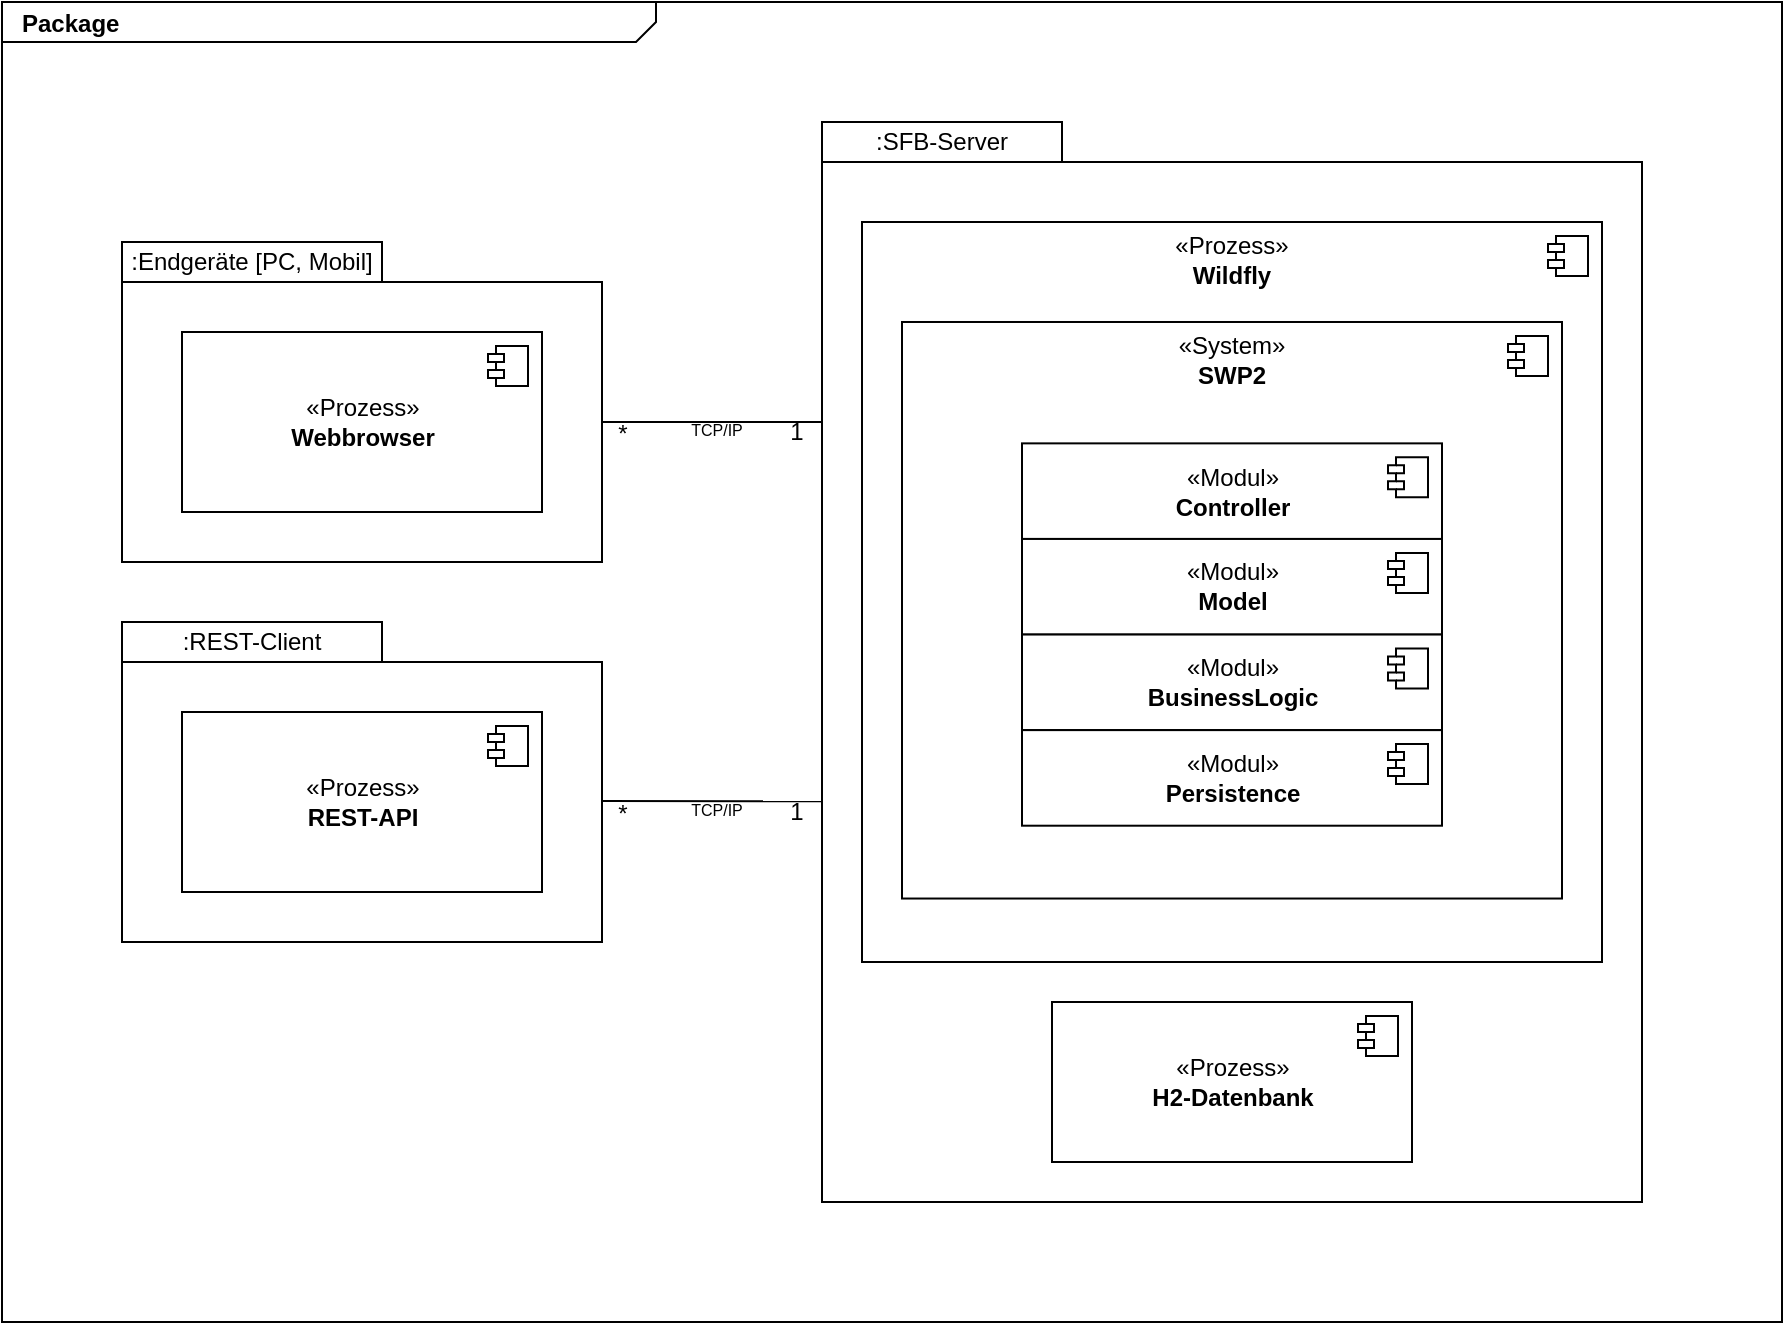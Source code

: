 <mxfile version="12.4.3" type="device" pages="1"><diagram name="Page-1" id="929967ad-93f9-6ef4-fab6-5d389245f69c"><mxGraphModel dx="1038" dy="556" grid="1" gridSize="10" guides="1" tooltips="1" connect="1" arrows="1" fold="1" page="1" pageScale="1.5" pageWidth="1169" pageHeight="826" background="none" math="0" shadow="0"><root><mxCell id="0" style=";html=1;"/><mxCell id="1" style=";html=1;" parent="0"/><mxCell id="1672d66443f91eb5-1" value="&lt;p style=&quot;margin: 0px ; margin-top: 4px ; margin-left: 10px ; text-align: left&quot;&gt;&lt;b&gt;Package&lt;/b&gt;&lt;/p&gt;" style="html=1;strokeWidth=1;shape=mxgraph.sysml.package;html=1;overflow=fill;whiteSpace=wrap;fillColor=none;gradientColor=none;fontSize=12;align=center;labelX=327.64;" parent="1" vertex="1"><mxGeometry x="300" y="280" width="890" height="660" as="geometry"/></mxCell><mxCell id="9GDEIZ3eq3wYYfJEKzhZ-8" value="" style="html=1;fillColor=none;" parent="1" vertex="1"><mxGeometry x="360" y="420" width="240" height="140" as="geometry"/></mxCell><mxCell id="9GDEIZ3eq3wYYfJEKzhZ-9" value="«Prozess»&lt;br&gt;&lt;b&gt;Webbrowser&lt;/b&gt;" style="html=1;" parent="1" vertex="1"><mxGeometry x="390" y="445" width="180" height="90" as="geometry"/></mxCell><mxCell id="9GDEIZ3eq3wYYfJEKzhZ-10" value="" style="shape=component;jettyWidth=8;jettyHeight=4;" parent="9GDEIZ3eq3wYYfJEKzhZ-9" vertex="1"><mxGeometry x="1" width="20" height="20" relative="1" as="geometry"><mxPoint x="-27" y="7" as="offset"/></mxGeometry></mxCell><mxCell id="9GDEIZ3eq3wYYfJEKzhZ-13" value=":Endgeräte [PC, Mobil]" style="rounded=0;whiteSpace=wrap;html=1;fillColor=none;" parent="1" vertex="1"><mxGeometry x="360" y="400" width="130" height="20" as="geometry"/></mxCell><mxCell id="9GDEIZ3eq3wYYfJEKzhZ-17" value="" style="rounded=0;whiteSpace=wrap;html=1;fillColor=none;" parent="1" vertex="1"><mxGeometry x="710" y="360" width="410" height="520" as="geometry"/></mxCell><mxCell id="9GDEIZ3eq3wYYfJEKzhZ-20" value=":SFB-Server" style="rounded=0;whiteSpace=wrap;html=1;fillColor=none;" parent="1" vertex="1"><mxGeometry x="710" y="340" width="120" height="20" as="geometry"/></mxCell><mxCell id="9GDEIZ3eq3wYYfJEKzhZ-21" value="" style="html=1;fillColor=none;" parent="1" vertex="1"><mxGeometry x="730" y="390" width="370" height="370" as="geometry"/></mxCell><mxCell id="9GDEIZ3eq3wYYfJEKzhZ-22" value="" style="shape=component;jettyWidth=8;jettyHeight=4;" parent="9GDEIZ3eq3wYYfJEKzhZ-21" vertex="1"><mxGeometry x="1" width="20" height="20" relative="1" as="geometry"><mxPoint x="-27" y="7" as="offset"/></mxGeometry></mxCell><mxCell id="9GDEIZ3eq3wYYfJEKzhZ-24" value="&lt;span style=&quot;white-space: nowrap&quot;&gt;«Prozess»&lt;/span&gt;&lt;br style=&quot;white-space: nowrap&quot;&gt;&lt;b style=&quot;white-space: nowrap&quot;&gt;Wildfly&lt;/b&gt;" style="text;html=1;strokeColor=none;fillColor=none;align=center;verticalAlign=middle;whiteSpace=wrap;rounded=0;" parent="9GDEIZ3eq3wYYfJEKzhZ-21" vertex="1"><mxGeometry y="8.509" width="370" height="20.556" as="geometry"/></mxCell><mxCell id="9GDEIZ3eq3wYYfJEKzhZ-34" value="" style="html=1;labelBackgroundColor=none;fillColor=none;fontSize=8;" parent="9GDEIZ3eq3wYYfJEKzhZ-21" vertex="1"><mxGeometry x="20" y="49.996" width="330" height="288.268" as="geometry"/></mxCell><mxCell id="9GDEIZ3eq3wYYfJEKzhZ-35" value="" style="shape=component;jettyWidth=8;jettyHeight=4;" parent="9GDEIZ3eq3wYYfJEKzhZ-34" vertex="1"><mxGeometry x="1" width="20" height="20" relative="1" as="geometry"><mxPoint x="-27" y="7" as="offset"/></mxGeometry></mxCell><mxCell id="UVPkC-PYR94YYMl-_1T8-3" value="&lt;span style=&quot;white-space: nowrap&quot;&gt;«System»&lt;/span&gt;&lt;br style=&quot;white-space: nowrap&quot;&gt;&lt;b style=&quot;white-space: nowrap&quot;&gt;SWP2&lt;/b&gt;" style="text;html=1;strokeColor=none;fillColor=none;align=center;verticalAlign=middle;whiteSpace=wrap;rounded=0;" parent="9GDEIZ3eq3wYYfJEKzhZ-34" vertex="1"><mxGeometry y="7.791" width="330" height="23.373" as="geometry"/></mxCell><mxCell id="UVPkC-PYR94YYMl-_1T8-4" value="«Modul»&lt;br&gt;&lt;b&gt;Controller&lt;/b&gt;" style="html=1;" parent="9GDEIZ3eq3wYYfJEKzhZ-34" vertex="1"><mxGeometry x="60" y="60.688" width="210" height="47.792" as="geometry"/></mxCell><mxCell id="UVPkC-PYR94YYMl-_1T8-5" value="" style="shape=component;jettyWidth=8;jettyHeight=4;" parent="UVPkC-PYR94YYMl-_1T8-4" vertex="1"><mxGeometry x="1" width="20" height="20" relative="1" as="geometry"><mxPoint x="-27" y="7" as="offset"/></mxGeometry></mxCell><mxCell id="UVPkC-PYR94YYMl-_1T8-18" value="«Modul»&lt;br&gt;&lt;b&gt;Model&lt;/b&gt;" style="html=1;" parent="9GDEIZ3eq3wYYfJEKzhZ-34" vertex="1"><mxGeometry x="60" y="108.48" width="210" height="47.792" as="geometry"/></mxCell><mxCell id="UVPkC-PYR94YYMl-_1T8-19" value="" style="shape=component;jettyWidth=8;jettyHeight=4;" parent="UVPkC-PYR94YYMl-_1T8-18" vertex="1"><mxGeometry x="1" width="20" height="20" relative="1" as="geometry"><mxPoint x="-27" y="7" as="offset"/></mxGeometry></mxCell><mxCell id="UVPkC-PYR94YYMl-_1T8-25" value="«Modul»&lt;br&gt;&lt;b&gt;BusinessLogic&lt;/b&gt;" style="html=1;" parent="9GDEIZ3eq3wYYfJEKzhZ-34" vertex="1"><mxGeometry x="60" y="156.272" width="210" height="47.792" as="geometry"/></mxCell><mxCell id="UVPkC-PYR94YYMl-_1T8-26" value="" style="shape=component;jettyWidth=8;jettyHeight=4;" parent="UVPkC-PYR94YYMl-_1T8-25" vertex="1"><mxGeometry x="1" width="20" height="20" relative="1" as="geometry"><mxPoint x="-27" y="7" as="offset"/></mxGeometry></mxCell><mxCell id="UVPkC-PYR94YYMl-_1T8-23" value="«Modul»&lt;br&gt;&lt;b&gt;Persistence&lt;/b&gt;" style="html=1;" parent="9GDEIZ3eq3wYYfJEKzhZ-34" vertex="1"><mxGeometry x="60" y="204.063" width="210" height="47.792" as="geometry"/></mxCell><mxCell id="UVPkC-PYR94YYMl-_1T8-24" value="" style="shape=component;jettyWidth=8;jettyHeight=4;" parent="UVPkC-PYR94YYMl-_1T8-23" vertex="1"><mxGeometry x="1" width="20" height="20" relative="1" as="geometry"><mxPoint x="-27" y="7" as="offset"/></mxGeometry></mxCell><mxCell id="9GDEIZ3eq3wYYfJEKzhZ-28" value="" style="endArrow=none;html=1;entryX=0;entryY=0.25;entryDx=0;entryDy=0;" parent="1" source="9GDEIZ3eq3wYYfJEKzhZ-8" target="9GDEIZ3eq3wYYfJEKzhZ-17" edge="1"><mxGeometry width="50" height="50" relative="1" as="geometry"><mxPoint x="600" y="530" as="sourcePoint"/><mxPoint x="650" y="480" as="targetPoint"/></mxGeometry></mxCell><mxCell id="9GDEIZ3eq3wYYfJEKzhZ-31" value="*" style="text;html=1;align=center;verticalAlign=middle;resizable=0;points=[];;labelBackgroundColor=none;" parent="9GDEIZ3eq3wYYfJEKzhZ-28" vertex="1" connectable="0"><mxGeometry x="-0.816" y="1" relative="1" as="geometry"><mxPoint y="7" as="offset"/></mxGeometry></mxCell><mxCell id="9GDEIZ3eq3wYYfJEKzhZ-32" value="&lt;font style=&quot;font-size: 12px&quot;&gt;1&lt;/font&gt;" style="text;html=1;align=center;verticalAlign=middle;resizable=0;points=[];;labelBackgroundColor=none;fontSize=8;fontStyle=0" parent="9GDEIZ3eq3wYYfJEKzhZ-28" vertex="1" connectable="0"><mxGeometry x="0.768" y="-1" relative="1" as="geometry"><mxPoint y="4" as="offset"/></mxGeometry></mxCell><mxCell id="9GDEIZ3eq3wYYfJEKzhZ-33" value="TCP/IP" style="text;html=1;align=center;verticalAlign=middle;resizable=0;points=[];;labelBackgroundColor=none;fontSize=8;" parent="9GDEIZ3eq3wYYfJEKzhZ-28" vertex="1" connectable="0"><mxGeometry x="0.077" y="-1" relative="1" as="geometry"><mxPoint x="-2" y="3" as="offset"/></mxGeometry></mxCell><mxCell id="UVPkC-PYR94YYMl-_1T8-39" value="«Prozess»&lt;br&gt;&lt;b&gt;H2-Datenbank&lt;/b&gt;" style="html=1;" parent="1" vertex="1"><mxGeometry x="825" y="780" width="180" height="80" as="geometry"/></mxCell><mxCell id="UVPkC-PYR94YYMl-_1T8-40" value="" style="shape=component;jettyWidth=8;jettyHeight=4;" parent="UVPkC-PYR94YYMl-_1T8-39" vertex="1"><mxGeometry x="1" width="20" height="20" relative="1" as="geometry"><mxPoint x="-27" y="7" as="offset"/></mxGeometry></mxCell><mxCell id="NQG_rYta3K_GL0Ofelgd-1" value="" style="html=1;fillColor=none;" parent="1" vertex="1"><mxGeometry x="360" y="610" width="240" height="140" as="geometry"/></mxCell><mxCell id="NQG_rYta3K_GL0Ofelgd-2" value="«Prozess»&lt;br&gt;&lt;b&gt;REST-API&lt;/b&gt;" style="html=1;" parent="1" vertex="1"><mxGeometry x="390" y="635" width="180" height="90" as="geometry"/></mxCell><mxCell id="NQG_rYta3K_GL0Ofelgd-3" value="" style="shape=component;jettyWidth=8;jettyHeight=4;" parent="NQG_rYta3K_GL0Ofelgd-2" vertex="1"><mxGeometry x="1" width="20" height="20" relative="1" as="geometry"><mxPoint x="-27" y="7" as="offset"/></mxGeometry></mxCell><mxCell id="NQG_rYta3K_GL0Ofelgd-4" value=":REST-Client" style="rounded=0;whiteSpace=wrap;html=1;fillColor=none;" parent="1" vertex="1"><mxGeometry x="360" y="590" width="130" height="20" as="geometry"/></mxCell><mxCell id="NQG_rYta3K_GL0Ofelgd-9" value="" style="endArrow=none;html=1;entryX=0;entryY=0.283;entryDx=0;entryDy=0;entryPerimeter=0;" parent="1" edge="1"><mxGeometry width="50" height="50" relative="1" as="geometry"><mxPoint x="600" y="679.504" as="sourcePoint"/><mxPoint x="710" y="679.59" as="targetPoint"/></mxGeometry></mxCell><mxCell id="NQG_rYta3K_GL0Ofelgd-10" value="*" style="text;html=1;align=center;verticalAlign=middle;resizable=0;points=[];;labelBackgroundColor=none;" parent="NQG_rYta3K_GL0Ofelgd-9" vertex="1" connectable="0"><mxGeometry x="-0.816" y="1" relative="1" as="geometry"><mxPoint y="7" as="offset"/></mxGeometry></mxCell><mxCell id="NQG_rYta3K_GL0Ofelgd-11" value="&lt;font style=&quot;font-size: 12px&quot;&gt;1&lt;/font&gt;" style="text;html=1;align=center;verticalAlign=middle;resizable=0;points=[];;labelBackgroundColor=none;fontSize=8;fontStyle=0" parent="NQG_rYta3K_GL0Ofelgd-9" vertex="1" connectable="0"><mxGeometry x="0.768" y="-1" relative="1" as="geometry"><mxPoint y="4" as="offset"/></mxGeometry></mxCell><mxCell id="NQG_rYta3K_GL0Ofelgd-12" value="TCP/IP" style="text;html=1;align=center;verticalAlign=middle;resizable=0;points=[];;labelBackgroundColor=none;fontSize=8;" parent="NQG_rYta3K_GL0Ofelgd-9" vertex="1" connectable="0"><mxGeometry x="0.077" y="-1" relative="1" as="geometry"><mxPoint x="-2" y="3" as="offset"/></mxGeometry></mxCell></root></mxGraphModel></diagram></mxfile>